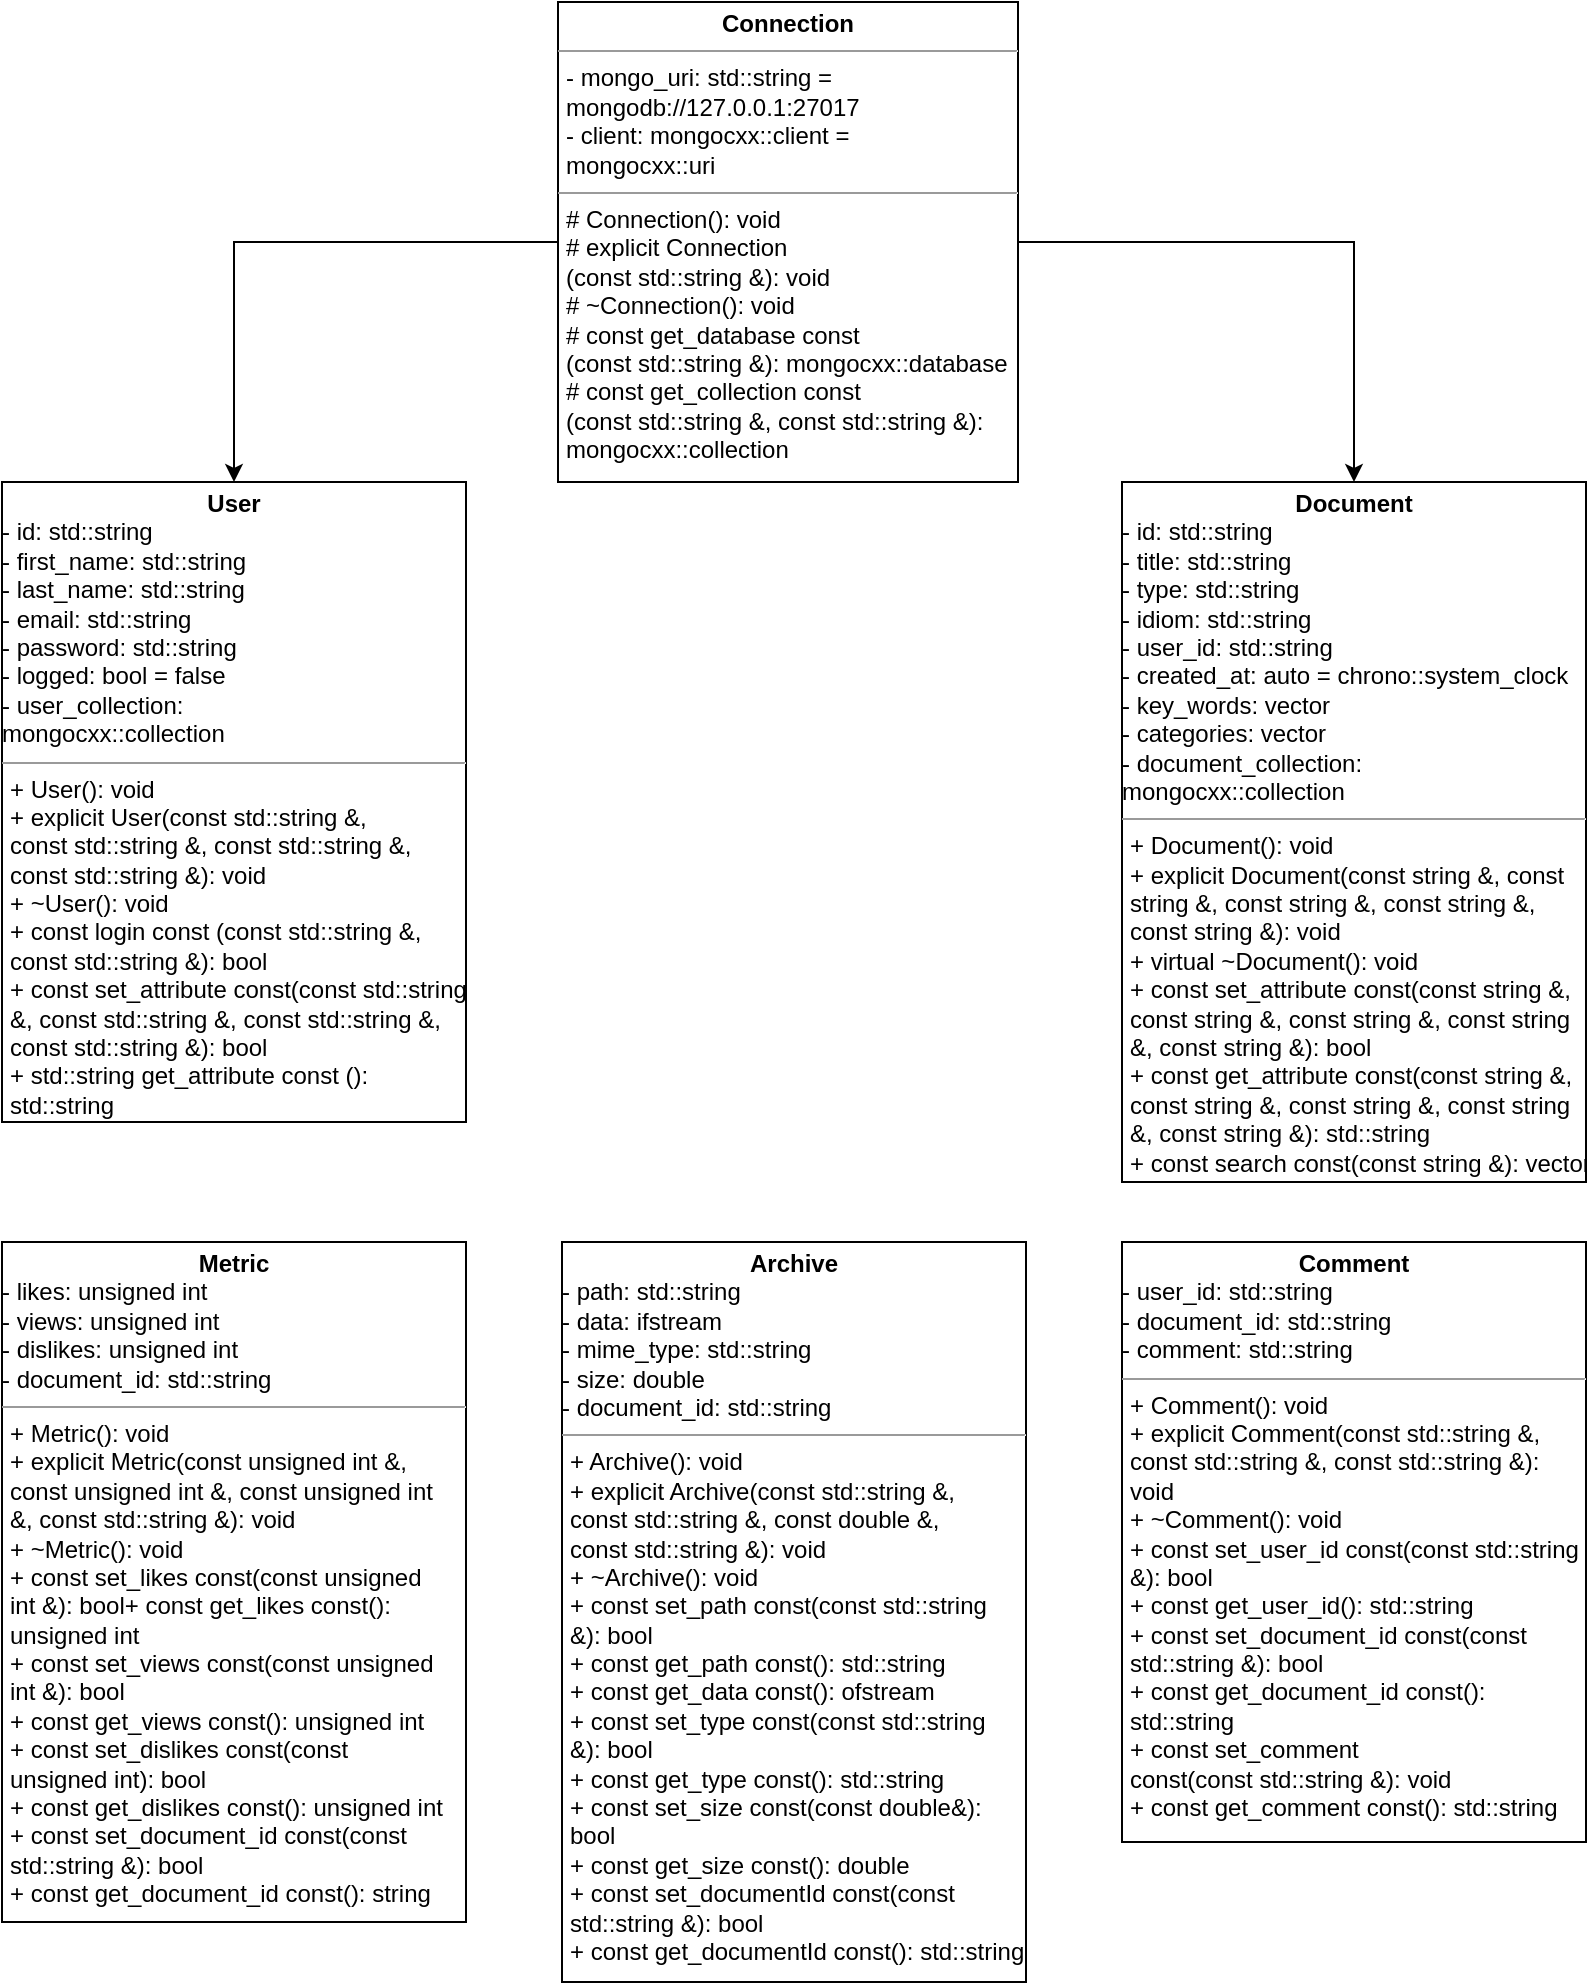 <mxfile version="10.6.7" type="device"><diagram id="Yicr_Zlrtgg7fEuDooez" name="Page-1"><mxGraphModel dx="950" dy="466" grid="1" gridSize="10" guides="1" tooltips="1" connect="1" arrows="1" fold="1" page="1" pageScale="1" pageWidth="827" pageHeight="1169" math="0" shadow="0"><root><mxCell id="0"/><mxCell id="1" parent="0"/><mxCell id="A0-4w2HLQL2Hd4vt4gH2-14" style="edgeStyle=orthogonalEdgeStyle;rounded=0;orthogonalLoop=1;jettySize=auto;html=1;entryX=0.5;entryY=0;entryDx=0;entryDy=0;" edge="1" parent="1" source="A0-4w2HLQL2Hd4vt4gH2-9" target="A0-4w2HLQL2Hd4vt4gH2-13"><mxGeometry relative="1" as="geometry"/></mxCell><mxCell id="A0-4w2HLQL2Hd4vt4gH2-15" style="edgeStyle=orthogonalEdgeStyle;rounded=0;orthogonalLoop=1;jettySize=auto;html=1;entryX=0.5;entryY=0;entryDx=0;entryDy=0;" edge="1" parent="1" source="A0-4w2HLQL2Hd4vt4gH2-9" target="A0-4w2HLQL2Hd4vt4gH2-12"><mxGeometry relative="1" as="geometry"/></mxCell><mxCell id="A0-4w2HLQL2Hd4vt4gH2-9" value="&lt;p style=&quot;margin: 4px 0px 0px ; text-align: center&quot;&gt;&lt;b&gt;Connection&lt;/b&gt;&lt;/p&gt;&lt;hr size=&quot;1&quot;&gt;&lt;p style=&quot;margin: 0px ; margin-left: 4px&quot;&gt;&lt;span&gt;- mongo_uri: std::string =&lt;/span&gt;&lt;/p&gt;&lt;p style=&quot;margin: 0px ; margin-left: 4px&quot;&gt;&lt;span&gt;mongodb://127.0.0.1:27017&lt;/span&gt;&lt;/p&gt;&lt;p style=&quot;margin: 0px ; margin-left: 4px&quot;&gt;&lt;span&gt;- client: &lt;span&gt;mongocxx::client =&lt;/span&gt;&lt;/span&gt;&lt;/p&gt;&lt;p style=&quot;margin: 0px ; margin-left: 4px&quot;&gt;&lt;span&gt;&lt;span&gt;mongocxx::uri&lt;/span&gt;&lt;/span&gt;&lt;br&gt;&lt;/p&gt;&lt;hr size=&quot;1&quot;&gt;&lt;p style=&quot;margin: 0px ; margin-left: 4px&quot;&gt;&lt;span&gt;# Connection(): void&lt;/span&gt;&lt;/p&gt;&lt;p style=&quot;margin: 0px ; margin-left: 4px&quot;&gt;&lt;span&gt;# explicit Connection&lt;/span&gt;&lt;/p&gt;&lt;p style=&quot;margin: 0px ; margin-left: 4px&quot;&gt;&lt;span&gt;(const std::string &amp;amp;): void&lt;/span&gt;&lt;/p&gt;&lt;p style=&quot;margin: 0px ; margin-left: 4px&quot;&gt;&lt;span&gt;# ~Connection(): void&lt;/span&gt;&lt;/p&gt;&lt;p style=&quot;margin: 0px ; margin-left: 4px&quot;&gt;&lt;span&gt;# const get_database const&lt;/span&gt;&lt;/p&gt;&lt;p style=&quot;margin: 0px ; margin-left: 4px&quot;&gt;&lt;span&gt;(const std::string &amp;amp;): &lt;span&gt;mongocxx::database&lt;/span&gt;&lt;/span&gt;&lt;/p&gt;&lt;p style=&quot;margin: 0px ; margin-left: 4px&quot;&gt;&lt;span&gt;# const get_collection const&lt;/span&gt;&lt;/p&gt;&lt;p style=&quot;margin: 0px ; margin-left: 4px&quot;&gt;&lt;span&gt;(const std::string &amp;amp;, const std::string &amp;amp;):&lt;/span&gt;&lt;/p&gt;&lt;p style=&quot;margin: 0px ; margin-left: 4px&quot;&gt;&lt;span&gt;&lt;span&gt;mongocxx::collection&lt;/span&gt;&lt;/span&gt;&lt;br&gt;&lt;/p&gt;" style="verticalAlign=top;align=left;overflow=fill;fontSize=12;fontFamily=Helvetica;html=1;" vertex="1" parent="1"><mxGeometry x="298" y="90" width="230" height="240" as="geometry"/></mxCell><mxCell id="A0-4w2HLQL2Hd4vt4gH2-12" value="&lt;p style=&quot;margin: 0px ; margin-top: 4px ; text-align: center&quot;&gt;&lt;b&gt;User&lt;/b&gt;&lt;/p&gt;&lt;span&gt;- id: std::string&lt;br&gt;- first_name: std::string&lt;br&gt;- last_name: std::string&lt;br&gt;- email: std::string&lt;br&gt;- password: std::string&lt;br&gt;- logged: bool = false&lt;br&gt;- user_collection:&lt;br&gt;&lt;span&gt;mongocxx::collection&lt;/span&gt;&lt;/span&gt;&lt;br&gt;&lt;hr size=&quot;1&quot;&gt;&lt;p style=&quot;margin: 0px ; margin-left: 4px&quot;&gt;&lt;span&gt;+ User(): void&lt;/span&gt;&lt;/p&gt;&lt;p style=&quot;margin: 0px ; margin-left: 4px&quot;&gt;&lt;span&gt;+ explicit User(const std::string &amp;amp;,&lt;/span&gt;&lt;/p&gt;&lt;p style=&quot;margin: 0px ; margin-left: 4px&quot;&gt;&lt;span&gt;const std::string &amp;amp;, const std::string &amp;amp;,&lt;/span&gt;&lt;/p&gt;&lt;p style=&quot;margin: 0px ; margin-left: 4px&quot;&gt;&lt;span&gt;const std::string &amp;amp;): void&lt;/span&gt;&lt;/p&gt;&lt;p style=&quot;margin: 0px ; margin-left: 4px&quot;&gt;&lt;span&gt;+ ~User(): void&lt;/span&gt;&lt;/p&gt;&lt;p style=&quot;margin: 0px ; margin-left: 4px&quot;&gt;&lt;span&gt;+ const login const (const std::string &amp;amp;,&lt;/span&gt;&lt;/p&gt;&lt;p style=&quot;margin: 0px ; margin-left: 4px&quot;&gt;&lt;span&gt;const std::string &amp;amp;): bool&lt;/span&gt;&lt;/p&gt;&lt;p style=&quot;margin: 0px ; margin-left: 4px&quot;&gt;&lt;span&gt;+ const set_attribute const(const std::string&lt;/span&gt;&lt;/p&gt;&lt;p style=&quot;margin: 0px ; margin-left: 4px&quot;&gt;&lt;span&gt;&amp;amp;, const std::string &amp;amp;, const std::string &amp;amp;,&lt;/span&gt;&lt;/p&gt;&lt;p style=&quot;margin: 0px ; margin-left: 4px&quot;&gt;&lt;span&gt;const std::string &amp;amp;): bool&lt;/span&gt;&lt;/p&gt;&lt;p style=&quot;margin: 0px ; margin-left: 4px&quot;&gt;&lt;span&gt;+ std::string get_attribute const ():&lt;/span&gt;&lt;/p&gt;&lt;p style=&quot;margin: 0px ; margin-left: 4px&quot;&gt;&lt;span&gt;std::string&lt;/span&gt;&lt;br&gt;&lt;/p&gt;" style="verticalAlign=top;align=left;overflow=fill;fontSize=12;fontFamily=Helvetica;html=1;" vertex="1" parent="1"><mxGeometry x="20" y="330" width="232" height="320" as="geometry"/></mxCell><mxCell id="A0-4w2HLQL2Hd4vt4gH2-13" value="&lt;p style=&quot;margin: 0px ; margin-top: 4px ; text-align: center&quot;&gt;&lt;b&gt;Document&lt;/b&gt;&lt;/p&gt;&lt;span&gt;- id: std::string&lt;br&gt;- title: std::string&lt;br&gt;- type: std::string&lt;br&gt;- idiom: std::string&lt;br&gt;- user_id: std::string&lt;br&gt;- created_at: auto = chrono::system_clock&lt;br&gt;- key_words: vector&lt;br&gt;- categories: vector&lt;br&gt;- document_collection:&lt;br&gt;&lt;span&gt;mongocxx::collection&lt;/span&gt;&lt;/span&gt;&lt;br&gt;&lt;hr size=&quot;1&quot;&gt;&lt;p style=&quot;margin: 0px ; margin-left: 4px&quot;&gt;&lt;span&gt;+ Document(): void&lt;/span&gt;&lt;/p&gt;&lt;p style=&quot;margin: 0px ; margin-left: 4px&quot;&gt;&lt;span&gt;+ explicit Document(const string &amp;amp;, const&lt;/span&gt;&lt;/p&gt;&lt;p style=&quot;margin: 0px ; margin-left: 4px&quot;&gt;&lt;span&gt;string &amp;amp;, const string &amp;amp;, const string &amp;amp;,&lt;/span&gt;&lt;/p&gt;&lt;p style=&quot;margin: 0px ; margin-left: 4px&quot;&gt;&lt;span&gt;const string &amp;amp;): void&lt;/span&gt;&lt;/p&gt;&lt;p style=&quot;margin: 0px ; margin-left: 4px&quot;&gt;&lt;span&gt;+ virtual ~Document(): void&lt;/span&gt;&lt;/p&gt;&lt;p style=&quot;margin: 0px ; margin-left: 4px&quot;&gt;&lt;span&gt;+ const set_attribute const(const string &amp;amp;,&lt;/span&gt;&lt;/p&gt;&lt;p style=&quot;margin: 0px ; margin-left: 4px&quot;&gt;&lt;span&gt;const string &amp;amp;, const string &amp;amp;, const string&lt;/span&gt;&lt;/p&gt;&lt;p style=&quot;margin: 0px ; margin-left: 4px&quot;&gt;&lt;span&gt;&amp;amp;, const string &amp;amp;): bool&lt;/span&gt;&lt;/p&gt;&lt;p style=&quot;margin: 0px ; margin-left: 4px&quot;&gt;&lt;span&gt;+ const get_attribute const(const string &amp;amp;,&lt;/span&gt;&lt;/p&gt;&lt;p style=&quot;margin: 0px ; margin-left: 4px&quot;&gt;&lt;span&gt;const string &amp;amp;, const string &amp;amp;, const string&lt;/span&gt;&lt;/p&gt;&lt;p style=&quot;margin: 0px ; margin-left: 4px&quot;&gt;&lt;span&gt;&amp;amp;, const string &amp;amp;): std::string&lt;/span&gt;&lt;/p&gt;&lt;p style=&quot;margin: 0px ; margin-left: 4px&quot;&gt;&lt;span&gt;+ const search const(const string &amp;amp;): vector&lt;/span&gt;&lt;br&gt;&lt;/p&gt;" style="verticalAlign=top;align=left;overflow=fill;fontSize=12;fontFamily=Helvetica;html=1;" vertex="1" parent="1"><mxGeometry x="580" y="330" width="232" height="350" as="geometry"/></mxCell><mxCell id="A0-4w2HLQL2Hd4vt4gH2-16" value="&lt;p style=&quot;margin: 0px ; margin-top: 4px ; text-align: center&quot;&gt;&lt;b&gt;Metric&lt;/b&gt;&lt;/p&gt;&lt;span&gt;- likes: unsigned int&lt;br&gt;- views: unsigned int&lt;br&gt;- dislikes: unsigned int&lt;br&gt;- document_id: std::string&lt;/span&gt;&lt;br&gt;&lt;hr size=&quot;1&quot;&gt;&lt;p style=&quot;margin: 0px ; margin-left: 4px&quot;&gt;&lt;span&gt;+ Metric(): void&lt;/span&gt;&lt;/p&gt;&lt;p style=&quot;margin: 0px ; margin-left: 4px&quot;&gt;&lt;span&gt;+ explicit Metric(const unsigned int &amp;amp;,&lt;/span&gt;&lt;/p&gt;&lt;p style=&quot;margin: 0px ; margin-left: 4px&quot;&gt;&lt;span&gt;const unsigned int &amp;amp;, const unsigned int&lt;/span&gt;&lt;/p&gt;&lt;p style=&quot;margin: 0px ; margin-left: 4px&quot;&gt;&lt;span&gt;&amp;amp;, const std::string &amp;amp;): void&lt;/span&gt;&lt;/p&gt;&lt;p style=&quot;margin: 0px ; margin-left: 4px&quot;&gt;&lt;span&gt;+ ~Metric(): void&lt;/span&gt;&lt;/p&gt;&lt;p style=&quot;margin: 0px ; margin-left: 4px&quot;&gt;&lt;span&gt;+ const set_likes const(const unsigned&lt;/span&gt;&lt;/p&gt;&lt;p style=&quot;margin: 0px ; margin-left: 4px&quot;&gt;&lt;span&gt;int &amp;amp;):  bool+ const get_likes const():&lt;/span&gt;&lt;/p&gt;&lt;p style=&quot;margin: 0px ; margin-left: 4px&quot;&gt;&lt;span&gt;unsigned int&lt;/span&gt;&lt;/p&gt;&lt;p style=&quot;margin: 0px ; margin-left: 4px&quot;&gt;&lt;span&gt;+ const set_views const(const unsigned&lt;/span&gt;&lt;/p&gt;&lt;p style=&quot;margin: 0px ; margin-left: 4px&quot;&gt;&lt;span&gt;int &amp;amp;): bool&lt;/span&gt;&lt;/p&gt;&lt;p style=&quot;margin: 0px ; margin-left: 4px&quot;&gt;&lt;span&gt;+ const get_views const(): unsigned int&lt;/span&gt;&lt;/p&gt;&lt;p style=&quot;margin: 0px ; margin-left: 4px&quot;&gt;&lt;span&gt;+ const set_dislikes const(const&lt;/span&gt;&lt;/p&gt;&lt;p style=&quot;margin: 0px ; margin-left: 4px&quot;&gt;&lt;span&gt;unsigned int): bool&lt;/span&gt;&lt;/p&gt;&lt;p style=&quot;margin: 0px ; margin-left: 4px&quot;&gt;&lt;span&gt;+ const get_dislikes const(): unsigned int&lt;/span&gt;&lt;/p&gt;&lt;p style=&quot;margin: 0px ; margin-left: 4px&quot;&gt;&lt;span&gt;+ const set_document_id const(const&lt;/span&gt;&lt;/p&gt;&lt;p style=&quot;margin: 0px ; margin-left: 4px&quot;&gt;&lt;span&gt;std::string &amp;amp;): bool&lt;/span&gt;&lt;/p&gt;&lt;p style=&quot;margin: 0px ; margin-left: 4px&quot;&gt;&lt;span&gt;+ const get_document_id const(): string&lt;/span&gt;&lt;br&gt;&lt;/p&gt;" style="verticalAlign=top;align=left;overflow=fill;fontSize=12;fontFamily=Helvetica;html=1;" vertex="1" parent="1"><mxGeometry x="20" y="710" width="232" height="340" as="geometry"/></mxCell><mxCell id="A0-4w2HLQL2Hd4vt4gH2-17" value="&lt;p style=&quot;margin: 0px ; margin-top: 4px ; text-align: center&quot;&gt;&lt;b&gt;Comment&lt;/b&gt;&lt;/p&gt;&lt;span&gt;- user_id: std::string&lt;br&gt;- document_id: std::string&lt;br&gt;- comment: std::string&lt;/span&gt;&lt;br&gt;&lt;hr size=&quot;1&quot;&gt;&lt;p style=&quot;margin: 0px ; margin-left: 4px&quot;&gt;&lt;span&gt;+ Comment(): void&lt;/span&gt;&lt;/p&gt;&lt;p style=&quot;margin: 0px ; margin-left: 4px&quot;&gt;&lt;span&gt;+ explicit Comment(const std::string &amp;amp;,&lt;/span&gt;&lt;/p&gt;&lt;p style=&quot;margin: 0px ; margin-left: 4px&quot;&gt;&lt;span&gt;const std::string &amp;amp;, const std::string &amp;amp;):&lt;/span&gt;&lt;/p&gt;&lt;p style=&quot;margin: 0px ; margin-left: 4px&quot;&gt;&lt;span&gt;void&lt;/span&gt;&lt;/p&gt;&lt;p style=&quot;margin: 0px ; margin-left: 4px&quot;&gt;&lt;span&gt;+ ~Comment(): void&lt;/span&gt;&lt;/p&gt;&lt;p style=&quot;margin: 0px ; margin-left: 4px&quot;&gt;&lt;span&gt;+ const set_user_id const(const std::string&lt;/span&gt;&lt;/p&gt;&lt;p style=&quot;margin: 0px ; margin-left: 4px&quot;&gt;&lt;span&gt;&amp;amp;): bool&lt;/span&gt;&lt;/p&gt;&lt;p style=&quot;margin: 0px ; margin-left: 4px&quot;&gt;&lt;span&gt;+ const get_user_id(): std::string&lt;/span&gt;&lt;/p&gt;&lt;p style=&quot;margin: 0px ; margin-left: 4px&quot;&gt;&lt;span&gt;+ const set_document_id const(const&lt;/span&gt;&lt;/p&gt;&lt;p style=&quot;margin: 0px ; margin-left: 4px&quot;&gt;&lt;span&gt;std::string &amp;amp;): bool&lt;/span&gt;&lt;/p&gt;&lt;p style=&quot;margin: 0px ; margin-left: 4px&quot;&gt;&lt;span&gt;+ const get_document_id const():&lt;/span&gt;&lt;/p&gt;&lt;p style=&quot;margin: 0px ; margin-left: 4px&quot;&gt;&lt;span&gt;std::string&lt;/span&gt;&lt;/p&gt;&lt;p style=&quot;margin: 0px ; margin-left: 4px&quot;&gt;&lt;span&gt;+ const set_comment&lt;/span&gt;&lt;/p&gt;&lt;p style=&quot;margin: 0px ; margin-left: 4px&quot;&gt;&lt;span&gt;const(const std::string &amp;amp;): void&lt;/span&gt;&lt;/p&gt;&lt;p style=&quot;margin: 0px ; margin-left: 4px&quot;&gt;&lt;span&gt;+ const get_comment const(): std::string&lt;/span&gt;&lt;br&gt;&lt;/p&gt;" style="verticalAlign=top;align=left;overflow=fill;fontSize=12;fontFamily=Helvetica;html=1;" vertex="1" parent="1"><mxGeometry x="580" y="710" width="232" height="300" as="geometry"/></mxCell><mxCell id="A0-4w2HLQL2Hd4vt4gH2-18" value="&lt;p style=&quot;margin: 0px ; margin-top: 4px ; text-align: center&quot;&gt;&lt;b&gt;Archive&lt;/b&gt;&lt;/p&gt;&lt;span&gt;- path: std::string&lt;br&gt;- data: ifstream&lt;br&gt;- mime_type: std::string&lt;br&gt;- size: double&lt;br&gt;- document_id: std::string&lt;/span&gt;&lt;br&gt;&lt;hr size=&quot;1&quot;&gt;&lt;p style=&quot;margin: 0px ; margin-left: 4px&quot;&gt;&lt;span&gt;+ Archive(): void&lt;/span&gt;&lt;/p&gt;&lt;p style=&quot;margin: 0px ; margin-left: 4px&quot;&gt;&lt;span&gt;+ explicit Archive(const std::string &amp;amp;,&lt;/span&gt;&lt;/p&gt;&lt;p style=&quot;margin: 0px ; margin-left: 4px&quot;&gt;&lt;span&gt;const std::string &amp;amp;, const double &amp;amp;,&lt;/span&gt;&lt;/p&gt;&lt;p style=&quot;margin: 0px ; margin-left: 4px&quot;&gt;&lt;span&gt;const std::string &amp;amp;): void&lt;/span&gt;&lt;/p&gt;&lt;p style=&quot;margin: 0px ; margin-left: 4px&quot;&gt;&lt;span&gt;+ ~Archive(): void&lt;/span&gt;&lt;/p&gt;&lt;p style=&quot;margin: 0px ; margin-left: 4px&quot;&gt;&lt;span&gt;+ const set_path const(const std::string&lt;/span&gt;&lt;/p&gt;&lt;p style=&quot;margin: 0px ; margin-left: 4px&quot;&gt;&lt;span&gt;&amp;amp;): bool&lt;/span&gt;&lt;/p&gt;&lt;p style=&quot;margin: 0px ; margin-left: 4px&quot;&gt;&lt;span&gt;+ const get_path const(): std::string&lt;/span&gt;&lt;/p&gt;&lt;p style=&quot;margin: 0px ; margin-left: 4px&quot;&gt;&lt;span&gt;+ const get_data const(): ofstream&lt;/span&gt;&lt;/p&gt;&lt;p style=&quot;margin: 0px ; margin-left: 4px&quot;&gt;&lt;span&gt;+ const set_type const(const std::string&lt;/span&gt;&lt;/p&gt;&lt;p style=&quot;margin: 0px ; margin-left: 4px&quot;&gt;&lt;span&gt;&amp;amp;): bool&lt;/span&gt;&lt;/p&gt;&lt;p style=&quot;margin: 0px ; margin-left: 4px&quot;&gt;&lt;span&gt;+ const get_type const(): std::string&lt;/span&gt;&lt;/p&gt;&lt;p style=&quot;margin: 0px ; margin-left: 4px&quot;&gt;&lt;span&gt;+ const set_size const(const double&amp;amp;):&lt;/span&gt;&lt;/p&gt;&lt;p style=&quot;margin: 0px ; margin-left: 4px&quot;&gt;&lt;span&gt;bool&lt;/span&gt;&lt;/p&gt;&lt;p style=&quot;margin: 0px ; margin-left: 4px&quot;&gt;&lt;span&gt;+ const get_size const(): double&lt;/span&gt;&lt;/p&gt;&lt;p style=&quot;margin: 0px ; margin-left: 4px&quot;&gt;&lt;span&gt;+ const set_documentId const(const&lt;/span&gt;&lt;/p&gt;&lt;p style=&quot;margin: 0px ; margin-left: 4px&quot;&gt;&lt;span&gt;std::string &amp;amp;): bool&lt;/span&gt;&lt;/p&gt;&lt;p style=&quot;margin: 0px ; margin-left: 4px&quot;&gt;&lt;span&gt;+ const get_documentId const(): std::string&lt;/span&gt;&lt;br&gt;&lt;/p&gt;" style="verticalAlign=top;align=left;overflow=fill;fontSize=12;fontFamily=Helvetica;html=1;" vertex="1" parent="1"><mxGeometry x="300" y="710" width="232" height="370" as="geometry"/></mxCell></root></mxGraphModel></diagram></mxfile>
